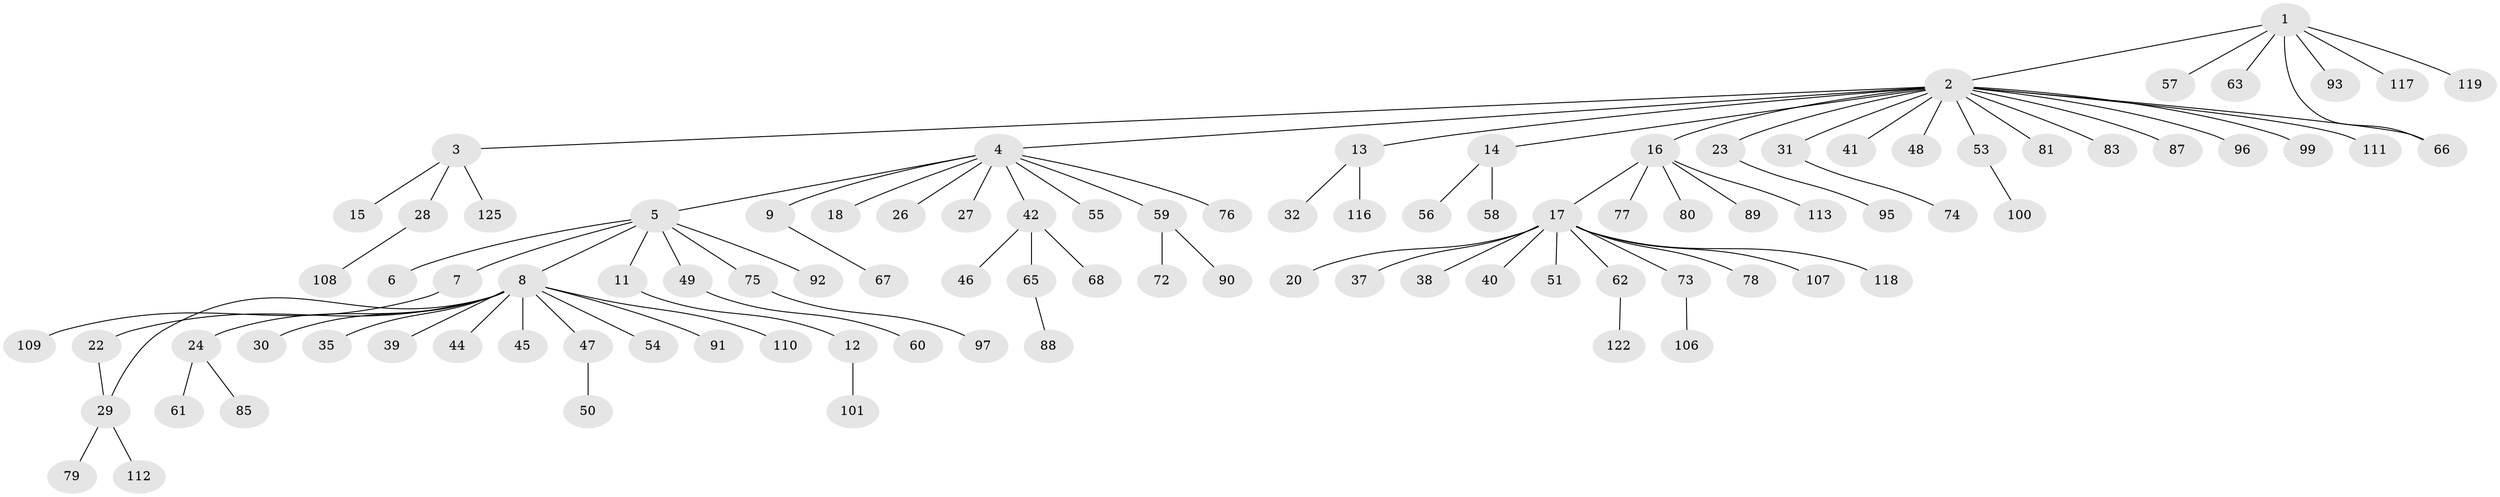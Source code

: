 // Generated by graph-tools (version 1.1) at 2025/52/02/27/25 19:52:00]
// undirected, 97 vertices, 98 edges
graph export_dot {
graph [start="1"]
  node [color=gray90,style=filled];
  1 [super="+98"];
  2 [super="+64"];
  3 [super="+71"];
  4 [super="+36"];
  5 [super="+10"];
  6;
  7;
  8 [super="+21"];
  9 [super="+43"];
  11;
  12 [super="+121"];
  13 [super="+52"];
  14 [super="+25"];
  15;
  16 [super="+102"];
  17 [super="+19"];
  18;
  20;
  22 [super="+124"];
  23;
  24;
  26 [super="+33"];
  27;
  28 [super="+70"];
  29 [super="+34"];
  30;
  31;
  32 [super="+123"];
  35;
  37;
  38;
  39;
  40;
  41 [super="+104"];
  42 [super="+94"];
  44;
  45;
  46;
  47;
  48 [super="+103"];
  49 [super="+69"];
  50;
  51;
  53;
  54;
  55;
  56;
  57;
  58 [super="+86"];
  59 [super="+82"];
  60;
  61;
  62;
  63;
  65;
  66;
  67;
  68;
  72 [super="+115"];
  73 [super="+126"];
  74;
  75 [super="+84"];
  76;
  77;
  78;
  79;
  80;
  81;
  83;
  85;
  87;
  88;
  89;
  90;
  91;
  92;
  93;
  95 [super="+105"];
  96;
  97;
  99;
  100 [super="+120"];
  101;
  106;
  107;
  108;
  109;
  110;
  111;
  112;
  113 [super="+114"];
  116;
  117;
  118;
  119;
  122;
  125;
  1 -- 2;
  1 -- 57;
  1 -- 63;
  1 -- 66;
  1 -- 93;
  1 -- 119;
  1 -- 117;
  2 -- 3;
  2 -- 4;
  2 -- 13;
  2 -- 14;
  2 -- 16;
  2 -- 23;
  2 -- 31;
  2 -- 41;
  2 -- 48;
  2 -- 53;
  2 -- 66;
  2 -- 81;
  2 -- 83;
  2 -- 87;
  2 -- 96;
  2 -- 99;
  2 -- 111;
  3 -- 15;
  3 -- 28;
  3 -- 125;
  4 -- 5;
  4 -- 9;
  4 -- 18;
  4 -- 26;
  4 -- 27;
  4 -- 42;
  4 -- 59;
  4 -- 55;
  4 -- 76;
  5 -- 6;
  5 -- 7;
  5 -- 8;
  5 -- 11;
  5 -- 49;
  5 -- 75;
  5 -- 92;
  7 -- 109;
  8 -- 22;
  8 -- 29;
  8 -- 30;
  8 -- 35;
  8 -- 44;
  8 -- 45;
  8 -- 54;
  8 -- 91;
  8 -- 110;
  8 -- 24;
  8 -- 39;
  8 -- 47;
  9 -- 67;
  11 -- 12;
  12 -- 101;
  13 -- 32;
  13 -- 116;
  14 -- 56;
  14 -- 58;
  16 -- 17;
  16 -- 77;
  16 -- 80;
  16 -- 89;
  16 -- 113;
  17 -- 37;
  17 -- 38;
  17 -- 40;
  17 -- 51;
  17 -- 62;
  17 -- 73;
  17 -- 78;
  17 -- 107;
  17 -- 20;
  17 -- 118;
  22 -- 29;
  23 -- 95;
  24 -- 61;
  24 -- 85;
  28 -- 108;
  29 -- 79;
  29 -- 112;
  31 -- 74;
  42 -- 46;
  42 -- 65;
  42 -- 68;
  47 -- 50;
  49 -- 60;
  53 -- 100;
  59 -- 72;
  59 -- 90;
  62 -- 122;
  65 -- 88;
  73 -- 106;
  75 -- 97;
}
